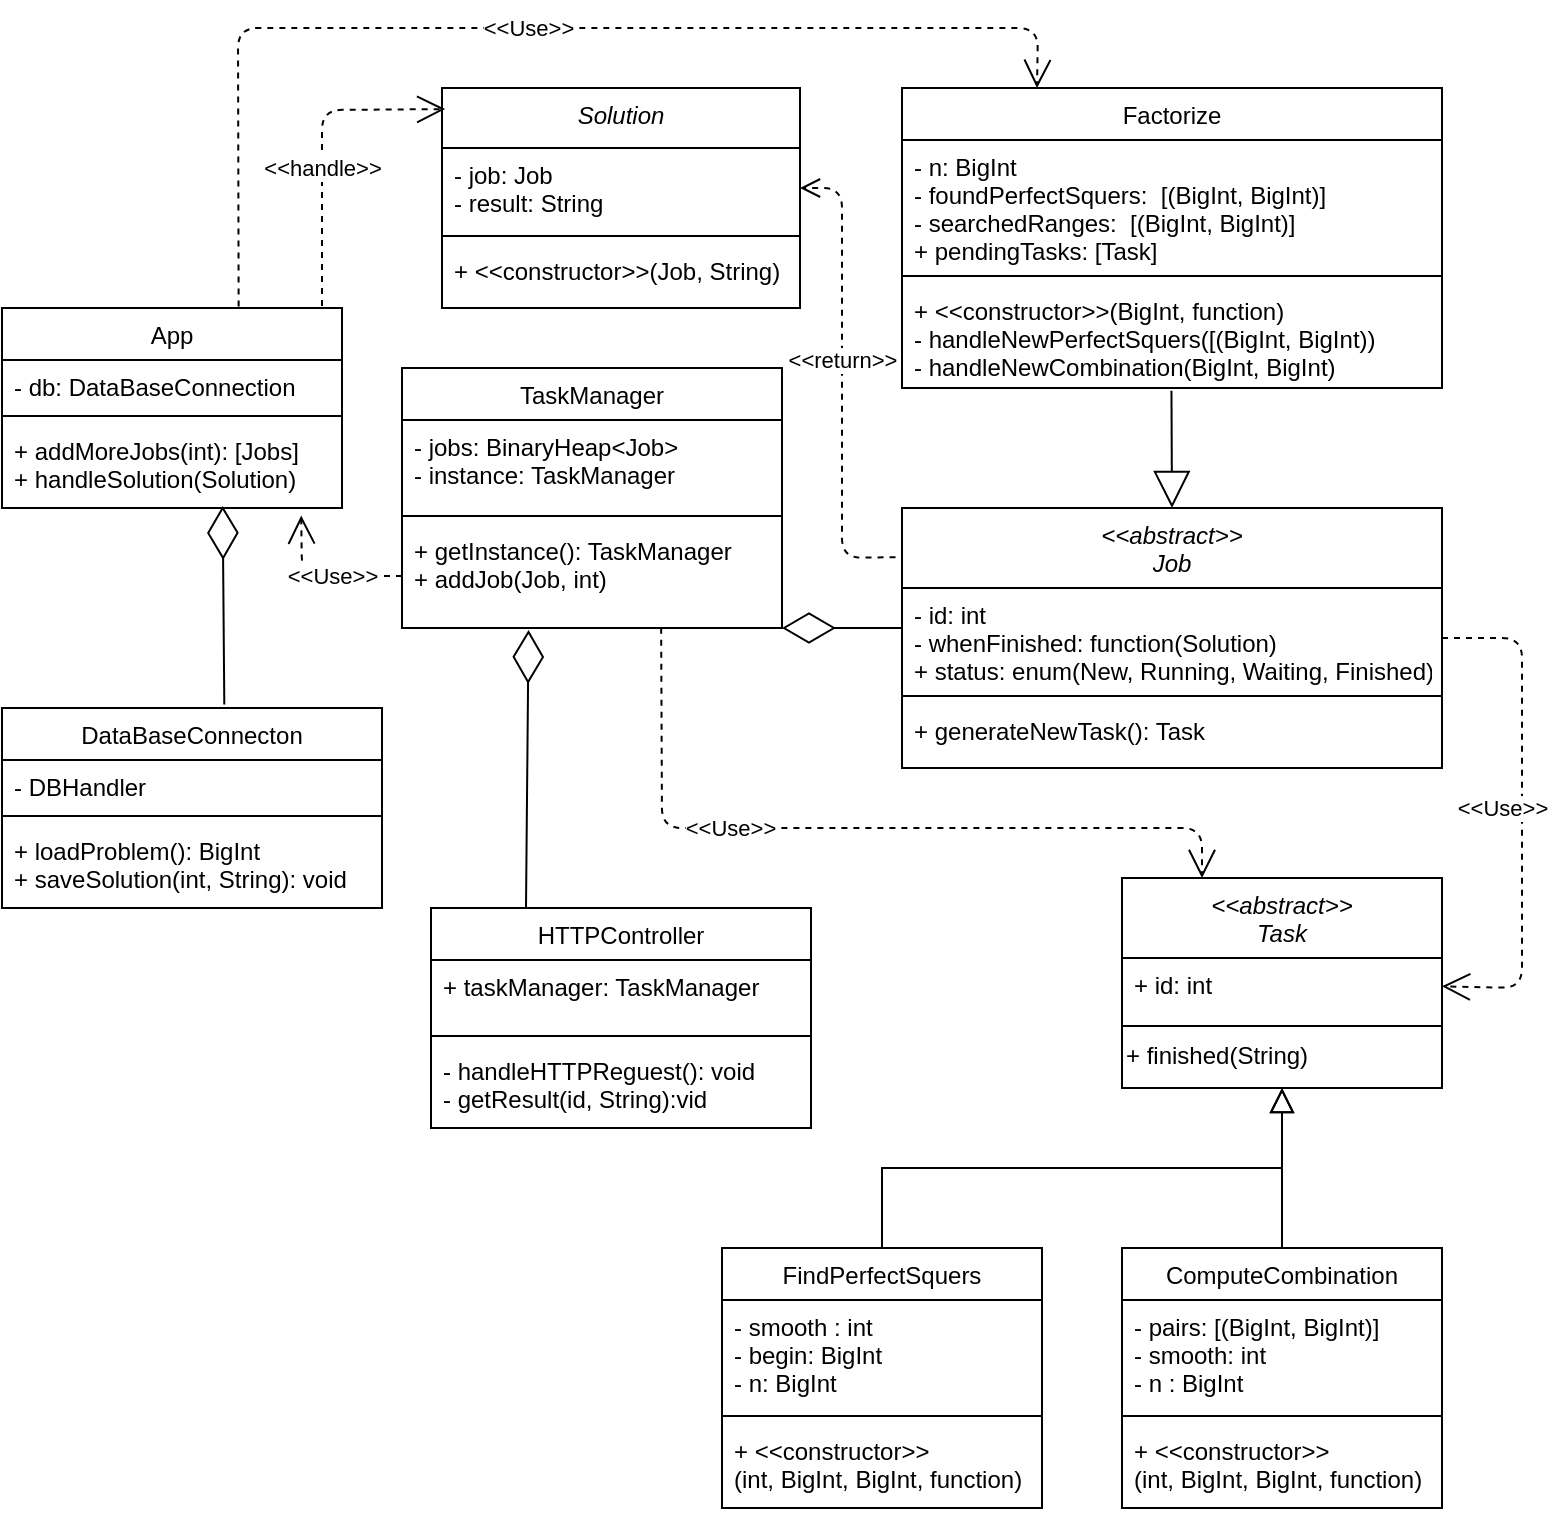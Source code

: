 <mxfile version="13.10.1" type="device"><diagram id="C5RBs43oDa-KdzZeNtuy" name="Page-1"><mxGraphModel dx="1038" dy="580" grid="1" gridSize="10" guides="1" tooltips="1" connect="1" arrows="1" fold="1" page="1" pageScale="1" pageWidth="827" pageHeight="1169" math="0" shadow="0"><root><mxCell id="WIyWlLk6GJQsqaUBKTNV-0"/><mxCell id="WIyWlLk6GJQsqaUBKTNV-1" parent="WIyWlLk6GJQsqaUBKTNV-0"/><mxCell id="zkfFHV4jXpPFQw0GAbJ--0" value="&lt;&lt;abstract&gt;&gt;&#10;Task" style="swimlane;fontStyle=2;align=center;verticalAlign=top;childLayout=stackLayout;horizontal=1;startSize=40;horizontalStack=0;resizeParent=1;resizeLast=0;collapsible=1;marginBottom=0;rounded=0;shadow=0;strokeWidth=1;" parent="WIyWlLk6GJQsqaUBKTNV-1" vertex="1"><mxGeometry x="610" y="465" width="160" height="105" as="geometry"><mxRectangle x="230" y="140" width="160" height="26" as="alternateBounds"/></mxGeometry></mxCell><mxCell id="zkfFHV4jXpPFQw0GAbJ--1" value="+ id: int" style="text;align=left;verticalAlign=top;spacingLeft=4;spacingRight=4;overflow=hidden;rotatable=0;points=[[0,0.5],[1,0.5]];portConstraint=eastwest;" parent="zkfFHV4jXpPFQw0GAbJ--0" vertex="1"><mxGeometry y="40" width="160" height="30" as="geometry"/></mxCell><mxCell id="zkfFHV4jXpPFQw0GAbJ--4" value="" style="line;html=1;strokeWidth=1;align=left;verticalAlign=middle;spacingTop=-1;spacingLeft=3;spacingRight=3;rotatable=0;labelPosition=right;points=[];portConstraint=eastwest;" parent="zkfFHV4jXpPFQw0GAbJ--0" vertex="1"><mxGeometry y="70" width="160" height="8" as="geometry"/></mxCell><mxCell id="Uj42pcdROdQPIsBmT_MH-8" value="+ finished(String)" style="text;html=1;strokeColor=none;fillColor=none;align=left;verticalAlign=middle;whiteSpace=wrap;rounded=0;" vertex="1" parent="zkfFHV4jXpPFQw0GAbJ--0"><mxGeometry y="78" width="160" height="22" as="geometry"/></mxCell><mxCell id="zkfFHV4jXpPFQw0GAbJ--6" value="FindPerfectSquers" style="swimlane;fontStyle=0;align=center;verticalAlign=top;childLayout=stackLayout;horizontal=1;startSize=26;horizontalStack=0;resizeParent=1;resizeLast=0;collapsible=1;marginBottom=0;rounded=0;shadow=0;strokeWidth=1;" parent="WIyWlLk6GJQsqaUBKTNV-1" vertex="1"><mxGeometry x="410" y="650" width="160" height="130" as="geometry"><mxRectangle x="130" y="380" width="160" height="26" as="alternateBounds"/></mxGeometry></mxCell><mxCell id="zkfFHV4jXpPFQw0GAbJ--7" value="- smooth : int&#10;- begin: BigInt&#10;- n: BigInt" style="text;align=left;verticalAlign=top;spacingLeft=4;spacingRight=4;overflow=hidden;rotatable=0;points=[[0,0.5],[1,0.5]];portConstraint=eastwest;" parent="zkfFHV4jXpPFQw0GAbJ--6" vertex="1"><mxGeometry y="26" width="160" height="54" as="geometry"/></mxCell><mxCell id="zkfFHV4jXpPFQw0GAbJ--9" value="" style="line;html=1;strokeWidth=1;align=left;verticalAlign=middle;spacingTop=-1;spacingLeft=3;spacingRight=3;rotatable=0;labelPosition=right;points=[];portConstraint=eastwest;" parent="zkfFHV4jXpPFQw0GAbJ--6" vertex="1"><mxGeometry y="80" width="160" height="8" as="geometry"/></mxCell><mxCell id="zkfFHV4jXpPFQw0GAbJ--10" value="+ &lt;&lt;constructor&gt;&gt;&#10;(int, BigInt, BigInt, function)&#10;" style="text;align=left;verticalAlign=top;spacingLeft=4;spacingRight=4;overflow=hidden;rotatable=0;points=[[0,0.5],[1,0.5]];portConstraint=eastwest;fontStyle=0" parent="zkfFHV4jXpPFQw0GAbJ--6" vertex="1"><mxGeometry y="88" width="160" height="42" as="geometry"/></mxCell><mxCell id="zkfFHV4jXpPFQw0GAbJ--12" value="" style="endArrow=block;endSize=10;endFill=0;shadow=0;strokeWidth=1;rounded=0;edgeStyle=elbowEdgeStyle;elbow=vertical;" parent="WIyWlLk6GJQsqaUBKTNV-1" source="zkfFHV4jXpPFQw0GAbJ--6" target="zkfFHV4jXpPFQw0GAbJ--0" edge="1"><mxGeometry width="160" relative="1" as="geometry"><mxPoint x="290" y="533" as="sourcePoint"/><mxPoint x="290" y="533" as="targetPoint"/></mxGeometry></mxCell><mxCell id="zkfFHV4jXpPFQw0GAbJ--13" value="ComputeCombination" style="swimlane;fontStyle=0;align=center;verticalAlign=top;childLayout=stackLayout;horizontal=1;startSize=26;horizontalStack=0;resizeParent=1;resizeLast=0;collapsible=1;marginBottom=0;rounded=0;shadow=0;strokeWidth=1;" parent="WIyWlLk6GJQsqaUBKTNV-1" vertex="1"><mxGeometry x="610" y="650" width="160" height="130" as="geometry"><mxRectangle x="340" y="380" width="170" height="26" as="alternateBounds"/></mxGeometry></mxCell><mxCell id="zkfFHV4jXpPFQw0GAbJ--14" value="- pairs: [(BigInt, BigInt)]&#10;- smooth: int&#10;- n : BigInt&#10;" style="text;align=left;verticalAlign=top;spacingLeft=4;spacingRight=4;overflow=hidden;rotatable=0;points=[[0,0.5],[1,0.5]];portConstraint=eastwest;" parent="zkfFHV4jXpPFQw0GAbJ--13" vertex="1"><mxGeometry y="26" width="160" height="54" as="geometry"/></mxCell><mxCell id="zkfFHV4jXpPFQw0GAbJ--15" value="" style="line;html=1;strokeWidth=1;align=left;verticalAlign=middle;spacingTop=-1;spacingLeft=3;spacingRight=3;rotatable=0;labelPosition=right;points=[];portConstraint=eastwest;" parent="zkfFHV4jXpPFQw0GAbJ--13" vertex="1"><mxGeometry y="80" width="160" height="8" as="geometry"/></mxCell><mxCell id="TNpgRUvPJ4tyzciIlh5Z-3" value="+ &lt;&lt;constructor&gt;&gt;&#10;(int, BigInt, BigInt, function)&#10;" style="text;align=left;verticalAlign=top;spacingLeft=4;spacingRight=4;overflow=hidden;rotatable=0;points=[[0,0.5],[1,0.5]];portConstraint=eastwest;fontStyle=0" parent="zkfFHV4jXpPFQw0GAbJ--13" vertex="1"><mxGeometry y="88" width="160" height="42" as="geometry"/></mxCell><mxCell id="zkfFHV4jXpPFQw0GAbJ--16" value="" style="endArrow=block;endSize=10;endFill=0;shadow=0;strokeWidth=1;rounded=0;edgeStyle=elbowEdgeStyle;elbow=vertical;" parent="WIyWlLk6GJQsqaUBKTNV-1" source="zkfFHV4jXpPFQw0GAbJ--13" target="zkfFHV4jXpPFQw0GAbJ--0" edge="1"><mxGeometry width="160" relative="1" as="geometry"><mxPoint x="300" y="703" as="sourcePoint"/><mxPoint x="400" y="601" as="targetPoint"/></mxGeometry></mxCell><mxCell id="TNpgRUvPJ4tyzciIlh5Z-12" value="Factorize" style="swimlane;fontStyle=0;align=center;verticalAlign=top;childLayout=stackLayout;horizontal=1;startSize=26;horizontalStack=0;resizeParent=1;resizeLast=0;collapsible=1;marginBottom=0;rounded=0;shadow=0;strokeWidth=1;" parent="WIyWlLk6GJQsqaUBKTNV-1" vertex="1"><mxGeometry x="500" y="70" width="270" height="150" as="geometry"><mxRectangle x="340" y="380" width="170" height="26" as="alternateBounds"/></mxGeometry></mxCell><mxCell id="TNpgRUvPJ4tyzciIlh5Z-13" value="- n: BigInt&#10;- foundPerfectSquers:  [(BigInt, BigInt)]&#10;- searchedRanges:  [(BigInt, BigInt)]&#10;+ pendingTasks: [Task]" style="text;align=left;verticalAlign=top;spacingLeft=4;spacingRight=4;overflow=hidden;rotatable=0;points=[[0,0.5],[1,0.5]];portConstraint=eastwest;" parent="TNpgRUvPJ4tyzciIlh5Z-12" vertex="1"><mxGeometry y="26" width="270" height="64" as="geometry"/></mxCell><mxCell id="TNpgRUvPJ4tyzciIlh5Z-14" value="" style="line;html=1;strokeWidth=1;align=left;verticalAlign=middle;spacingTop=-1;spacingLeft=3;spacingRight=3;rotatable=0;labelPosition=right;points=[];portConstraint=eastwest;" parent="TNpgRUvPJ4tyzciIlh5Z-12" vertex="1"><mxGeometry y="90" width="270" height="8" as="geometry"/></mxCell><mxCell id="TNpgRUvPJ4tyzciIlh5Z-15" value="+ &lt;&lt;constructor&gt;&gt;(BigInt, function)&#10;- handleNewPerfectSquers([(BigInt, BigInt))&#10;- handleNewCombination(BigInt, BigInt)" style="text;align=left;verticalAlign=top;spacingLeft=4;spacingRight=4;overflow=hidden;rotatable=0;points=[[0,0.5],[1,0.5]];portConstraint=eastwest;fontStyle=0" parent="TNpgRUvPJ4tyzciIlh5Z-12" vertex="1"><mxGeometry y="98" width="270" height="52" as="geometry"/></mxCell><mxCell id="TNpgRUvPJ4tyzciIlh5Z-20" value="&lt;&lt;abstract&gt;&gt;&#10;Job" style="swimlane;fontStyle=2;align=center;verticalAlign=top;childLayout=stackLayout;horizontal=1;startSize=40;horizontalStack=0;resizeParent=1;resizeLast=0;collapsible=1;marginBottom=0;rounded=0;shadow=0;strokeWidth=1;" parent="WIyWlLk6GJQsqaUBKTNV-1" vertex="1"><mxGeometry x="500" y="280" width="270" height="130" as="geometry"><mxRectangle x="230" y="140" width="160" height="26" as="alternateBounds"/></mxGeometry></mxCell><mxCell id="TNpgRUvPJ4tyzciIlh5Z-21" value="- id: int&#10;- whenFinished: function(Solution)&#10;+ status: enum(New, Running, Waiting, Finished)" style="text;align=left;verticalAlign=top;spacingLeft=4;spacingRight=4;overflow=hidden;rotatable=0;points=[[0,0.5],[1,0.5]];portConstraint=eastwest;" parent="TNpgRUvPJ4tyzciIlh5Z-20" vertex="1"><mxGeometry y="40" width="270" height="50" as="geometry"/></mxCell><mxCell id="TNpgRUvPJ4tyzciIlh5Z-22" value="" style="line;html=1;strokeWidth=1;align=left;verticalAlign=middle;spacingTop=-1;spacingLeft=3;spacingRight=3;rotatable=0;labelPosition=right;points=[];portConstraint=eastwest;" parent="TNpgRUvPJ4tyzciIlh5Z-20" vertex="1"><mxGeometry y="90" width="270" height="8" as="geometry"/></mxCell><mxCell id="TNpgRUvPJ4tyzciIlh5Z-23" value="+ generateNewTask(): Task" style="text;align=left;verticalAlign=top;spacingLeft=4;spacingRight=4;overflow=hidden;rotatable=0;points=[[0,0.5],[1,0.5]];portConstraint=eastwest;" parent="TNpgRUvPJ4tyzciIlh5Z-20" vertex="1"><mxGeometry y="98" width="270" as="geometry"/></mxCell><mxCell id="TNpgRUvPJ4tyzciIlh5Z-27" value="" style="endArrow=block;endSize=16;endFill=0;html=1;entryX=0.5;entryY=0;entryDx=0;entryDy=0;exitX=0.499;exitY=1.027;exitDx=0;exitDy=0;exitPerimeter=0;" parent="WIyWlLk6GJQsqaUBKTNV-1" source="TNpgRUvPJ4tyzciIlh5Z-15" target="TNpgRUvPJ4tyzciIlh5Z-20" edge="1"><mxGeometry y="-65" width="160" relative="1" as="geometry"><mxPoint x="600" y="240" as="sourcePoint"/><mxPoint x="789" y="110" as="targetPoint"/><mxPoint as="offset"/></mxGeometry></mxCell><mxCell id="TNpgRUvPJ4tyzciIlh5Z-28" value="Solution" style="swimlane;fontStyle=2;align=center;verticalAlign=top;childLayout=stackLayout;horizontal=1;startSize=30;horizontalStack=0;resizeParent=1;resizeLast=0;collapsible=1;marginBottom=0;rounded=0;shadow=0;strokeWidth=1;" parent="WIyWlLk6GJQsqaUBKTNV-1" vertex="1"><mxGeometry x="270" y="70" width="179" height="110" as="geometry"><mxRectangle x="230" y="140" width="160" height="26" as="alternateBounds"/></mxGeometry></mxCell><mxCell id="TNpgRUvPJ4tyzciIlh5Z-29" value="- job: Job&#10;- result: String" style="text;align=left;verticalAlign=top;spacingLeft=4;spacingRight=4;overflow=hidden;rotatable=0;points=[[0,0.5],[1,0.5]];portConstraint=eastwest;" parent="TNpgRUvPJ4tyzciIlh5Z-28" vertex="1"><mxGeometry y="30" width="179" height="40" as="geometry"/></mxCell><mxCell id="TNpgRUvPJ4tyzciIlh5Z-30" value="" style="line;html=1;strokeWidth=1;align=left;verticalAlign=middle;spacingTop=-1;spacingLeft=3;spacingRight=3;rotatable=0;labelPosition=right;points=[];portConstraint=eastwest;" parent="TNpgRUvPJ4tyzciIlh5Z-28" vertex="1"><mxGeometry y="70" width="179" height="8" as="geometry"/></mxCell><mxCell id="TNpgRUvPJ4tyzciIlh5Z-31" value="+ &lt;&lt;constructor&gt;&gt;(Job, String)" style="text;align=left;verticalAlign=top;spacingLeft=4;spacingRight=4;overflow=hidden;rotatable=0;points=[[0,0.5],[1,0.5]];portConstraint=eastwest;" parent="TNpgRUvPJ4tyzciIlh5Z-28" vertex="1"><mxGeometry y="78" width="179" height="22" as="geometry"/></mxCell><mxCell id="TNpgRUvPJ4tyzciIlh5Z-32" value="TaskManager" style="swimlane;fontStyle=0;align=center;verticalAlign=top;childLayout=stackLayout;horizontal=1;startSize=26;horizontalStack=0;resizeParent=1;resizeLast=0;collapsible=1;marginBottom=0;rounded=0;shadow=0;strokeWidth=1;" parent="WIyWlLk6GJQsqaUBKTNV-1" vertex="1"><mxGeometry x="250" y="210" width="190" height="130" as="geometry"><mxRectangle x="340" y="380" width="170" height="26" as="alternateBounds"/></mxGeometry></mxCell><mxCell id="TNpgRUvPJ4tyzciIlh5Z-33" value="- jobs: BinaryHeap&lt;Job&gt;&#10;- instance: TaskManager" style="text;align=left;verticalAlign=top;spacingLeft=4;spacingRight=4;overflow=hidden;rotatable=0;points=[[0,0.5],[1,0.5]];portConstraint=eastwest;" parent="TNpgRUvPJ4tyzciIlh5Z-32" vertex="1"><mxGeometry y="26" width="190" height="44" as="geometry"/></mxCell><mxCell id="TNpgRUvPJ4tyzciIlh5Z-34" value="" style="line;html=1;strokeWidth=1;align=left;verticalAlign=middle;spacingTop=-1;spacingLeft=3;spacingRight=3;rotatable=0;labelPosition=right;points=[];portConstraint=eastwest;" parent="TNpgRUvPJ4tyzciIlh5Z-32" vertex="1"><mxGeometry y="70" width="190" height="8" as="geometry"/></mxCell><mxCell id="TNpgRUvPJ4tyzciIlh5Z-35" value="+ getInstance(): TaskManager&#10;+ addJob(Job, int)&#10;" style="text;align=left;verticalAlign=top;spacingLeft=4;spacingRight=4;overflow=hidden;rotatable=0;points=[[0,0.5],[1,0.5]];portConstraint=eastwest;fontStyle=0" parent="TNpgRUvPJ4tyzciIlh5Z-32" vertex="1"><mxGeometry y="78" width="190" height="52" as="geometry"/></mxCell><mxCell id="TNpgRUvPJ4tyzciIlh5Z-36" value="&amp;lt;&amp;lt;return&amp;gt;&amp;gt;" style="html=1;verticalAlign=bottom;endArrow=open;dashed=1;endSize=8;exitX=-0.012;exitY=0.189;exitDx=0;exitDy=0;exitPerimeter=0;entryX=1;entryY=0.5;entryDx=0;entryDy=0;" parent="WIyWlLk6GJQsqaUBKTNV-1" source="TNpgRUvPJ4tyzciIlh5Z-20" target="TNpgRUvPJ4tyzciIlh5Z-29" edge="1"><mxGeometry relative="1" as="geometry"><mxPoint x="460" y="350" as="sourcePoint"/><mxPoint x="380" y="350" as="targetPoint"/><Array as="points"><mxPoint x="470" y="305"/><mxPoint x="470" y="120"/></Array></mxGeometry></mxCell><mxCell id="TNpgRUvPJ4tyzciIlh5Z-37" value="&amp;lt;&amp;lt;Use&amp;gt;&amp;gt;" style="endArrow=open;endSize=12;dashed=1;html=1;exitX=1;exitY=0.5;exitDx=0;exitDy=0;" parent="WIyWlLk6GJQsqaUBKTNV-1" source="TNpgRUvPJ4tyzciIlh5Z-21" target="zkfFHV4jXpPFQw0GAbJ--0" edge="1"><mxGeometry x="-0.02" y="-10" width="160" relative="1" as="geometry"><mxPoint x="697" y="410" as="sourcePoint"/><mxPoint x="500" y="390" as="targetPoint"/><Array as="points"><mxPoint x="810" y="345"/><mxPoint x="810" y="520"/></Array><mxPoint as="offset"/></mxGeometry></mxCell><mxCell id="TNpgRUvPJ4tyzciIlh5Z-38" value="DataBaseConnecton" style="swimlane;fontStyle=0;align=center;verticalAlign=top;childLayout=stackLayout;horizontal=1;startSize=26;horizontalStack=0;resizeParent=1;resizeLast=0;collapsible=1;marginBottom=0;rounded=0;shadow=0;strokeWidth=1;" parent="WIyWlLk6GJQsqaUBKTNV-1" vertex="1"><mxGeometry x="50" y="380" width="190" height="100" as="geometry"><mxRectangle x="340" y="380" width="170" height="26" as="alternateBounds"/></mxGeometry></mxCell><mxCell id="TNpgRUvPJ4tyzciIlh5Z-39" value="- DBHandler" style="text;align=left;verticalAlign=top;spacingLeft=4;spacingRight=4;overflow=hidden;rotatable=0;points=[[0,0.5],[1,0.5]];portConstraint=eastwest;" parent="TNpgRUvPJ4tyzciIlh5Z-38" vertex="1"><mxGeometry y="26" width="190" height="24" as="geometry"/></mxCell><mxCell id="TNpgRUvPJ4tyzciIlh5Z-40" value="" style="line;html=1;strokeWidth=1;align=left;verticalAlign=middle;spacingTop=-1;spacingLeft=3;spacingRight=3;rotatable=0;labelPosition=right;points=[];portConstraint=eastwest;" parent="TNpgRUvPJ4tyzciIlh5Z-38" vertex="1"><mxGeometry y="50" width="190" height="8" as="geometry"/></mxCell><mxCell id="TNpgRUvPJ4tyzciIlh5Z-41" value="+ loadProblem(): BigInt&#10;+ saveSolution(int, String): void" style="text;align=left;verticalAlign=top;spacingLeft=4;spacingRight=4;overflow=hidden;rotatable=0;points=[[0,0.5],[1,0.5]];portConstraint=eastwest;fontStyle=0" parent="TNpgRUvPJ4tyzciIlh5Z-38" vertex="1"><mxGeometry y="58" width="190" height="42" as="geometry"/></mxCell><mxCell id="TNpgRUvPJ4tyzciIlh5Z-42" value="" style="endArrow=diamondThin;endFill=0;endSize=24;html=1;" parent="WIyWlLk6GJQsqaUBKTNV-1" edge="1"><mxGeometry width="160" relative="1" as="geometry"><mxPoint x="500" y="340" as="sourcePoint"/><mxPoint x="440" y="340" as="targetPoint"/><Array as="points"/></mxGeometry></mxCell><mxCell id="TNpgRUvPJ4tyzciIlh5Z-44" value="&amp;lt;&amp;lt;Use&amp;gt;&amp;gt;" style="endArrow=open;endSize=12;dashed=1;html=1;exitX=0.682;exitY=0.997;exitDx=0;exitDy=0;exitPerimeter=0;entryX=0.25;entryY=0;entryDx=0;entryDy=0;" parent="WIyWlLk6GJQsqaUBKTNV-1" source="TNpgRUvPJ4tyzciIlh5Z-35" target="zkfFHV4jXpPFQw0GAbJ--0" edge="1"><mxGeometry x="-0.318" width="160" relative="1" as="geometry"><mxPoint x="310" y="390" as="sourcePoint"/><mxPoint x="459" y="440" as="targetPoint"/><Array as="points"><mxPoint x="380" y="440"/><mxPoint x="650" y="440"/></Array><mxPoint as="offset"/></mxGeometry></mxCell><mxCell id="TNpgRUvPJ4tyzciIlh5Z-45" value="" style="endArrow=diamondThin;endFill=0;endSize=24;html=1;entryX=0.649;entryY=0.976;entryDx=0;entryDy=0;entryPerimeter=0;exitX=0.585;exitY=-0.018;exitDx=0;exitDy=0;exitPerimeter=0;" parent="WIyWlLk6GJQsqaUBKTNV-1" edge="1" target="TNpgRUvPJ4tyzciIlh5Z-49" source="TNpgRUvPJ4tyzciIlh5Z-38"><mxGeometry width="160" relative="1" as="geometry"><mxPoint x="160" y="370" as="sourcePoint"/><mxPoint x="148" y="310" as="targetPoint"/><Array as="points"/></mxGeometry></mxCell><mxCell id="TNpgRUvPJ4tyzciIlh5Z-46" value="App" style="swimlane;fontStyle=0;align=center;verticalAlign=top;childLayout=stackLayout;horizontal=1;startSize=26;horizontalStack=0;resizeParent=1;resizeLast=0;collapsible=1;marginBottom=0;rounded=0;shadow=0;strokeWidth=1;" parent="WIyWlLk6GJQsqaUBKTNV-1" vertex="1"><mxGeometry x="50" y="180" width="170" height="100" as="geometry"><mxRectangle x="340" y="380" width="170" height="26" as="alternateBounds"/></mxGeometry></mxCell><mxCell id="TNpgRUvPJ4tyzciIlh5Z-47" value="- db: DataBaseConnection&#10;" style="text;align=left;verticalAlign=top;spacingLeft=4;spacingRight=4;overflow=hidden;rotatable=0;points=[[0,0.5],[1,0.5]];portConstraint=eastwest;" parent="TNpgRUvPJ4tyzciIlh5Z-46" vertex="1"><mxGeometry y="26" width="170" height="24" as="geometry"/></mxCell><mxCell id="TNpgRUvPJ4tyzciIlh5Z-48" value="" style="line;html=1;strokeWidth=1;align=left;verticalAlign=middle;spacingTop=-1;spacingLeft=3;spacingRight=3;rotatable=0;labelPosition=right;points=[];portConstraint=eastwest;" parent="TNpgRUvPJ4tyzciIlh5Z-46" vertex="1"><mxGeometry y="50" width="170" height="8" as="geometry"/></mxCell><mxCell id="TNpgRUvPJ4tyzciIlh5Z-49" value="+ addMoreJobs(int): [Jobs]&#10;+ handleSolution(Solution)&#10;" style="text;align=left;verticalAlign=top;spacingLeft=4;spacingRight=4;overflow=hidden;rotatable=0;points=[[0,0.5],[1,0.5]];portConstraint=eastwest;fontStyle=0" parent="TNpgRUvPJ4tyzciIlh5Z-46" vertex="1"><mxGeometry y="58" width="170" height="42" as="geometry"/></mxCell><mxCell id="TNpgRUvPJ4tyzciIlh5Z-51" value="&amp;lt;&amp;lt;Use&amp;gt;&amp;gt;" style="endArrow=open;endSize=12;dashed=1;html=1;exitX=0.696;exitY=-0.008;exitDx=0;exitDy=0;exitPerimeter=0;entryX=0.25;entryY=0;entryDx=0;entryDy=0;" parent="WIyWlLk6GJQsqaUBKTNV-1" source="TNpgRUvPJ4tyzciIlh5Z-46" target="TNpgRUvPJ4tyzciIlh5Z-12" edge="1"><mxGeometry width="160" relative="1" as="geometry"><mxPoint x="390" y="80" as="sourcePoint"/><mxPoint x="550" y="80" as="targetPoint"/><Array as="points"><mxPoint x="168" y="40"/><mxPoint x="568" y="40"/></Array></mxGeometry></mxCell><mxCell id="TNpgRUvPJ4tyzciIlh5Z-52" value="&amp;lt;&amp;lt;handle&amp;gt;&amp;gt;" style="endArrow=open;endSize=12;dashed=1;html=1;entryX=0.009;entryY=0.096;entryDx=0;entryDy=0;entryPerimeter=0;" parent="WIyWlLk6GJQsqaUBKTNV-1" target="TNpgRUvPJ4tyzciIlh5Z-28" edge="1"><mxGeometry x="-0.133" width="160" relative="1" as="geometry"><mxPoint x="210" y="179" as="sourcePoint"/><mxPoint x="260" y="344" as="targetPoint"/><Array as="points"><mxPoint x="210" y="81"/></Array><mxPoint as="offset"/></mxGeometry></mxCell><mxCell id="Uj42pcdROdQPIsBmT_MH-0" value="HTTPController" style="swimlane;fontStyle=0;align=center;verticalAlign=top;childLayout=stackLayout;horizontal=1;startSize=26;horizontalStack=0;resizeParent=1;resizeLast=0;collapsible=1;marginBottom=0;rounded=0;shadow=0;strokeWidth=1;" vertex="1" parent="WIyWlLk6GJQsqaUBKTNV-1"><mxGeometry x="264.5" y="480" width="190" height="110" as="geometry"><mxRectangle x="340" y="380" width="170" height="26" as="alternateBounds"/></mxGeometry></mxCell><mxCell id="Uj42pcdROdQPIsBmT_MH-1" value="+ taskManager: TaskManager" style="text;align=left;verticalAlign=top;spacingLeft=4;spacingRight=4;overflow=hidden;rotatable=0;points=[[0,0.5],[1,0.5]];portConstraint=eastwest;" vertex="1" parent="Uj42pcdROdQPIsBmT_MH-0"><mxGeometry y="26" width="190" height="34" as="geometry"/></mxCell><mxCell id="Uj42pcdROdQPIsBmT_MH-2" value="" style="line;html=1;strokeWidth=1;align=left;verticalAlign=middle;spacingTop=-1;spacingLeft=3;spacingRight=3;rotatable=0;labelPosition=right;points=[];portConstraint=eastwest;" vertex="1" parent="Uj42pcdROdQPIsBmT_MH-0"><mxGeometry y="60" width="190" height="8" as="geometry"/></mxCell><mxCell id="Uj42pcdROdQPIsBmT_MH-3" value="- handleHTTPReguest(): void&#10;- getResult(id, String):vid" style="text;align=left;verticalAlign=top;spacingLeft=4;spacingRight=4;overflow=hidden;rotatable=0;points=[[0,0.5],[1,0.5]];portConstraint=eastwest;fontStyle=0" vertex="1" parent="Uj42pcdROdQPIsBmT_MH-0"><mxGeometry y="68" width="190" height="42" as="geometry"/></mxCell><mxCell id="Uj42pcdROdQPIsBmT_MH-9" value="" style="endArrow=diamondThin;endFill=0;endSize=24;html=1;exitX=0.25;exitY=0;exitDx=0;exitDy=0;entryX=0.333;entryY=1.019;entryDx=0;entryDy=0;entryPerimeter=0;" edge="1" parent="WIyWlLk6GJQsqaUBKTNV-1" source="Uj42pcdROdQPIsBmT_MH-0" target="TNpgRUvPJ4tyzciIlh5Z-35"><mxGeometry width="160" relative="1" as="geometry"><mxPoint x="350" y="390" as="sourcePoint"/><mxPoint x="290" y="390" as="targetPoint"/><Array as="points"/></mxGeometry></mxCell><mxCell id="TNpgRUvPJ4tyzciIlh5Z-50" value="&amp;lt;&amp;lt;Use&amp;gt;&amp;gt;" style="endArrow=open;endSize=12;dashed=1;html=1;exitX=0;exitY=0.5;exitDx=0;exitDy=0;entryX=0.88;entryY=1.09;entryDx=0;entryDy=0;entryPerimeter=0;" parent="WIyWlLk6GJQsqaUBKTNV-1" source="TNpgRUvPJ4tyzciIlh5Z-35" target="TNpgRUvPJ4tyzciIlh5Z-49" edge="1"><mxGeometry x="-0.133" width="160" relative="1" as="geometry"><mxPoint x="162.29" y="310.004" as="sourcePoint"/><mxPoint x="227.71" y="392.22" as="targetPoint"/><Array as="points"><mxPoint x="200" y="314"/></Array><mxPoint as="offset"/></mxGeometry></mxCell></root></mxGraphModel></diagram></mxfile>